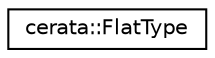 digraph "Graphical Class Hierarchy"
{
 // LATEX_PDF_SIZE
  edge [fontname="Helvetica",fontsize="10",labelfontname="Helvetica",labelfontsize="10"];
  node [fontname="Helvetica",fontsize="10",shape=record];
  rankdir="LR";
  Node0 [label="cerata::FlatType",height=0.2,width=0.4,color="black", fillcolor="white", style="filled",URL="$structcerata_1_1_flat_type.html",tooltip="A flattened type."];
}
